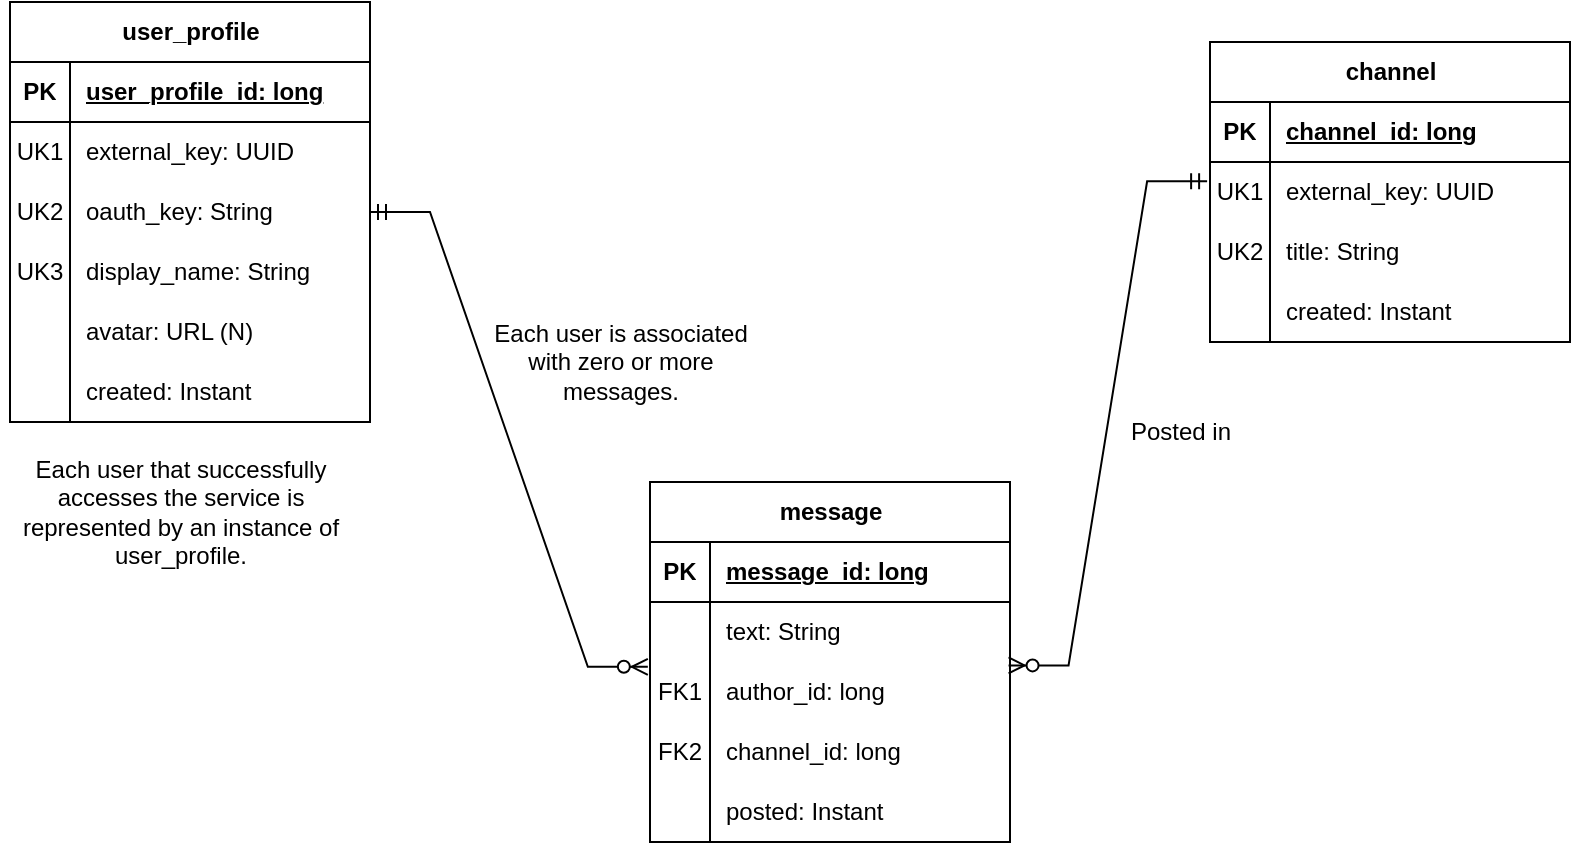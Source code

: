 <mxfile version="26.1.1">
  <diagram name="Page-1" id="EiIgxgqD41q_U2hnTcyE">
    <mxGraphModel dx="989" dy="600" grid="1" gridSize="10" guides="1" tooltips="1" connect="1" arrows="1" fold="1" page="1" pageScale="1" pageWidth="850" pageHeight="1100" math="0" shadow="0">
      <root>
        <mxCell id="0" />
        <mxCell id="1" parent="0" />
        <mxCell id="buKvmPTtfpWWIUrjsuw1-1" value="user_profile" style="shape=table;startSize=30;container=1;collapsible=1;childLayout=tableLayout;fixedRows=1;rowLines=0;fontStyle=1;align=center;resizeLast=1;html=1;" vertex="1" parent="1">
          <mxGeometry x="40" y="160" width="180" height="210" as="geometry" />
        </mxCell>
        <mxCell id="buKvmPTtfpWWIUrjsuw1-2" value="" style="shape=tableRow;horizontal=0;startSize=0;swimlaneHead=0;swimlaneBody=0;fillColor=none;collapsible=0;dropTarget=0;points=[[0,0.5],[1,0.5]];portConstraint=eastwest;top=0;left=0;right=0;bottom=1;" vertex="1" parent="buKvmPTtfpWWIUrjsuw1-1">
          <mxGeometry y="30" width="180" height="30" as="geometry" />
        </mxCell>
        <mxCell id="buKvmPTtfpWWIUrjsuw1-3" value="PK" style="shape=partialRectangle;connectable=0;fillColor=none;top=0;left=0;bottom=0;right=0;fontStyle=1;overflow=hidden;whiteSpace=wrap;html=1;" vertex="1" parent="buKvmPTtfpWWIUrjsuw1-2">
          <mxGeometry width="30" height="30" as="geometry">
            <mxRectangle width="30" height="30" as="alternateBounds" />
          </mxGeometry>
        </mxCell>
        <mxCell id="buKvmPTtfpWWIUrjsuw1-4" value="user_profile_id: long" style="shape=partialRectangle;connectable=0;fillColor=none;top=0;left=0;bottom=0;right=0;align=left;spacingLeft=6;fontStyle=5;overflow=hidden;whiteSpace=wrap;html=1;" vertex="1" parent="buKvmPTtfpWWIUrjsuw1-2">
          <mxGeometry x="30" width="150" height="30" as="geometry">
            <mxRectangle width="150" height="30" as="alternateBounds" />
          </mxGeometry>
        </mxCell>
        <mxCell id="buKvmPTtfpWWIUrjsuw1-5" value="" style="shape=tableRow;horizontal=0;startSize=0;swimlaneHead=0;swimlaneBody=0;fillColor=none;collapsible=0;dropTarget=0;points=[[0,0.5],[1,0.5]];portConstraint=eastwest;top=0;left=0;right=0;bottom=0;" vertex="1" parent="buKvmPTtfpWWIUrjsuw1-1">
          <mxGeometry y="60" width="180" height="30" as="geometry" />
        </mxCell>
        <mxCell id="buKvmPTtfpWWIUrjsuw1-6" value="UK1" style="shape=partialRectangle;connectable=0;fillColor=none;top=0;left=0;bottom=0;right=0;editable=1;overflow=hidden;whiteSpace=wrap;html=1;" vertex="1" parent="buKvmPTtfpWWIUrjsuw1-5">
          <mxGeometry width="30" height="30" as="geometry">
            <mxRectangle width="30" height="30" as="alternateBounds" />
          </mxGeometry>
        </mxCell>
        <mxCell id="buKvmPTtfpWWIUrjsuw1-7" value="external_key: UUID" style="shape=partialRectangle;connectable=0;fillColor=none;top=0;left=0;bottom=0;right=0;align=left;spacingLeft=6;overflow=hidden;whiteSpace=wrap;html=1;" vertex="1" parent="buKvmPTtfpWWIUrjsuw1-5">
          <mxGeometry x="30" width="150" height="30" as="geometry">
            <mxRectangle width="150" height="30" as="alternateBounds" />
          </mxGeometry>
        </mxCell>
        <mxCell id="buKvmPTtfpWWIUrjsuw1-8" value="" style="shape=tableRow;horizontal=0;startSize=0;swimlaneHead=0;swimlaneBody=0;fillColor=none;collapsible=0;dropTarget=0;points=[[0,0.5],[1,0.5]];portConstraint=eastwest;top=0;left=0;right=0;bottom=0;" vertex="1" parent="buKvmPTtfpWWIUrjsuw1-1">
          <mxGeometry y="90" width="180" height="30" as="geometry" />
        </mxCell>
        <mxCell id="buKvmPTtfpWWIUrjsuw1-9" value="UK2" style="shape=partialRectangle;connectable=0;fillColor=none;top=0;left=0;bottom=0;right=0;editable=1;overflow=hidden;whiteSpace=wrap;html=1;" vertex="1" parent="buKvmPTtfpWWIUrjsuw1-8">
          <mxGeometry width="30" height="30" as="geometry">
            <mxRectangle width="30" height="30" as="alternateBounds" />
          </mxGeometry>
        </mxCell>
        <mxCell id="buKvmPTtfpWWIUrjsuw1-10" value="oauth_key: String" style="shape=partialRectangle;connectable=0;fillColor=none;top=0;left=0;bottom=0;right=0;align=left;spacingLeft=6;overflow=hidden;whiteSpace=wrap;html=1;" vertex="1" parent="buKvmPTtfpWWIUrjsuw1-8">
          <mxGeometry x="30" width="150" height="30" as="geometry">
            <mxRectangle width="150" height="30" as="alternateBounds" />
          </mxGeometry>
        </mxCell>
        <mxCell id="buKvmPTtfpWWIUrjsuw1-11" value="" style="shape=tableRow;horizontal=0;startSize=0;swimlaneHead=0;swimlaneBody=0;fillColor=none;collapsible=0;dropTarget=0;points=[[0,0.5],[1,0.5]];portConstraint=eastwest;top=0;left=0;right=0;bottom=0;" vertex="1" parent="buKvmPTtfpWWIUrjsuw1-1">
          <mxGeometry y="120" width="180" height="30" as="geometry" />
        </mxCell>
        <mxCell id="buKvmPTtfpWWIUrjsuw1-12" value="UK3" style="shape=partialRectangle;connectable=0;fillColor=none;top=0;left=0;bottom=0;right=0;editable=1;overflow=hidden;whiteSpace=wrap;html=1;" vertex="1" parent="buKvmPTtfpWWIUrjsuw1-11">
          <mxGeometry width="30" height="30" as="geometry">
            <mxRectangle width="30" height="30" as="alternateBounds" />
          </mxGeometry>
        </mxCell>
        <mxCell id="buKvmPTtfpWWIUrjsuw1-13" value="display_name: String" style="shape=partialRectangle;connectable=0;fillColor=none;top=0;left=0;bottom=0;right=0;align=left;spacingLeft=6;overflow=hidden;whiteSpace=wrap;html=1;" vertex="1" parent="buKvmPTtfpWWIUrjsuw1-11">
          <mxGeometry x="30" width="150" height="30" as="geometry">
            <mxRectangle width="150" height="30" as="alternateBounds" />
          </mxGeometry>
        </mxCell>
        <mxCell id="buKvmPTtfpWWIUrjsuw1-14" value="" style="shape=tableRow;horizontal=0;startSize=0;swimlaneHead=0;swimlaneBody=0;fillColor=none;collapsible=0;dropTarget=0;points=[[0,0.5],[1,0.5]];portConstraint=eastwest;top=0;left=0;right=0;bottom=0;" vertex="1" parent="buKvmPTtfpWWIUrjsuw1-1">
          <mxGeometry y="150" width="180" height="30" as="geometry" />
        </mxCell>
        <mxCell id="buKvmPTtfpWWIUrjsuw1-15" value="" style="shape=partialRectangle;connectable=0;fillColor=none;top=0;left=0;bottom=0;right=0;editable=1;overflow=hidden;whiteSpace=wrap;html=1;" vertex="1" parent="buKvmPTtfpWWIUrjsuw1-14">
          <mxGeometry width="30" height="30" as="geometry">
            <mxRectangle width="30" height="30" as="alternateBounds" />
          </mxGeometry>
        </mxCell>
        <mxCell id="buKvmPTtfpWWIUrjsuw1-16" value="avatar: URL (N)" style="shape=partialRectangle;connectable=0;fillColor=none;top=0;left=0;bottom=0;right=0;align=left;spacingLeft=6;overflow=hidden;whiteSpace=wrap;html=1;" vertex="1" parent="buKvmPTtfpWWIUrjsuw1-14">
          <mxGeometry x="30" width="150" height="30" as="geometry">
            <mxRectangle width="150" height="30" as="alternateBounds" />
          </mxGeometry>
        </mxCell>
        <mxCell id="buKvmPTtfpWWIUrjsuw1-17" value="" style="shape=tableRow;horizontal=0;startSize=0;swimlaneHead=0;swimlaneBody=0;fillColor=none;collapsible=0;dropTarget=0;points=[[0,0.5],[1,0.5]];portConstraint=eastwest;top=0;left=0;right=0;bottom=0;" vertex="1" parent="buKvmPTtfpWWIUrjsuw1-1">
          <mxGeometry y="180" width="180" height="30" as="geometry" />
        </mxCell>
        <mxCell id="buKvmPTtfpWWIUrjsuw1-18" value="" style="shape=partialRectangle;connectable=0;fillColor=none;top=0;left=0;bottom=0;right=0;editable=1;overflow=hidden;whiteSpace=wrap;html=1;" vertex="1" parent="buKvmPTtfpWWIUrjsuw1-17">
          <mxGeometry width="30" height="30" as="geometry">
            <mxRectangle width="30" height="30" as="alternateBounds" />
          </mxGeometry>
        </mxCell>
        <mxCell id="buKvmPTtfpWWIUrjsuw1-19" value="created: Instant" style="shape=partialRectangle;connectable=0;fillColor=none;top=0;left=0;bottom=0;right=0;align=left;spacingLeft=6;overflow=hidden;whiteSpace=wrap;html=1;" vertex="1" parent="buKvmPTtfpWWIUrjsuw1-17">
          <mxGeometry x="30" width="150" height="30" as="geometry">
            <mxRectangle width="150" height="30" as="alternateBounds" />
          </mxGeometry>
        </mxCell>
        <mxCell id="buKvmPTtfpWWIUrjsuw1-20" value="channel" style="shape=table;startSize=30;container=1;collapsible=1;childLayout=tableLayout;fixedRows=1;rowLines=0;fontStyle=1;align=center;resizeLast=1;html=1;" vertex="1" parent="1">
          <mxGeometry x="640" y="180" width="180" height="150" as="geometry" />
        </mxCell>
        <mxCell id="buKvmPTtfpWWIUrjsuw1-21" value="" style="shape=tableRow;horizontal=0;startSize=0;swimlaneHead=0;swimlaneBody=0;fillColor=none;collapsible=0;dropTarget=0;points=[[0,0.5],[1,0.5]];portConstraint=eastwest;top=0;left=0;right=0;bottom=1;" vertex="1" parent="buKvmPTtfpWWIUrjsuw1-20">
          <mxGeometry y="30" width="180" height="30" as="geometry" />
        </mxCell>
        <mxCell id="buKvmPTtfpWWIUrjsuw1-22" value="PK" style="shape=partialRectangle;connectable=0;fillColor=none;top=0;left=0;bottom=0;right=0;fontStyle=1;overflow=hidden;whiteSpace=wrap;html=1;" vertex="1" parent="buKvmPTtfpWWIUrjsuw1-21">
          <mxGeometry width="30" height="30" as="geometry">
            <mxRectangle width="30" height="30" as="alternateBounds" />
          </mxGeometry>
        </mxCell>
        <mxCell id="buKvmPTtfpWWIUrjsuw1-23" value="channel_id: long" style="shape=partialRectangle;connectable=0;fillColor=none;top=0;left=0;bottom=0;right=0;align=left;spacingLeft=6;fontStyle=5;overflow=hidden;whiteSpace=wrap;html=1;" vertex="1" parent="buKvmPTtfpWWIUrjsuw1-21">
          <mxGeometry x="30" width="150" height="30" as="geometry">
            <mxRectangle width="150" height="30" as="alternateBounds" />
          </mxGeometry>
        </mxCell>
        <mxCell id="buKvmPTtfpWWIUrjsuw1-24" value="" style="shape=tableRow;horizontal=0;startSize=0;swimlaneHead=0;swimlaneBody=0;fillColor=none;collapsible=0;dropTarget=0;points=[[0,0.5],[1,0.5]];portConstraint=eastwest;top=0;left=0;right=0;bottom=0;" vertex="1" parent="buKvmPTtfpWWIUrjsuw1-20">
          <mxGeometry y="60" width="180" height="30" as="geometry" />
        </mxCell>
        <mxCell id="buKvmPTtfpWWIUrjsuw1-25" value="UK1" style="shape=partialRectangle;connectable=0;fillColor=none;top=0;left=0;bottom=0;right=0;editable=1;overflow=hidden;whiteSpace=wrap;html=1;" vertex="1" parent="buKvmPTtfpWWIUrjsuw1-24">
          <mxGeometry width="30" height="30" as="geometry">
            <mxRectangle width="30" height="30" as="alternateBounds" />
          </mxGeometry>
        </mxCell>
        <mxCell id="buKvmPTtfpWWIUrjsuw1-26" value="external_key: UUID" style="shape=partialRectangle;connectable=0;fillColor=none;top=0;left=0;bottom=0;right=0;align=left;spacingLeft=6;overflow=hidden;whiteSpace=wrap;html=1;" vertex="1" parent="buKvmPTtfpWWIUrjsuw1-24">
          <mxGeometry x="30" width="150" height="30" as="geometry">
            <mxRectangle width="150" height="30" as="alternateBounds" />
          </mxGeometry>
        </mxCell>
        <mxCell id="buKvmPTtfpWWIUrjsuw1-27" value="" style="shape=tableRow;horizontal=0;startSize=0;swimlaneHead=0;swimlaneBody=0;fillColor=none;collapsible=0;dropTarget=0;points=[[0,0.5],[1,0.5]];portConstraint=eastwest;top=0;left=0;right=0;bottom=0;" vertex="1" parent="buKvmPTtfpWWIUrjsuw1-20">
          <mxGeometry y="90" width="180" height="30" as="geometry" />
        </mxCell>
        <mxCell id="buKvmPTtfpWWIUrjsuw1-28" value="UK2" style="shape=partialRectangle;connectable=0;fillColor=none;top=0;left=0;bottom=0;right=0;editable=1;overflow=hidden;whiteSpace=wrap;html=1;" vertex="1" parent="buKvmPTtfpWWIUrjsuw1-27">
          <mxGeometry width="30" height="30" as="geometry">
            <mxRectangle width="30" height="30" as="alternateBounds" />
          </mxGeometry>
        </mxCell>
        <mxCell id="buKvmPTtfpWWIUrjsuw1-29" value="title: String" style="shape=partialRectangle;connectable=0;fillColor=none;top=0;left=0;bottom=0;right=0;align=left;spacingLeft=6;overflow=hidden;whiteSpace=wrap;html=1;" vertex="1" parent="buKvmPTtfpWWIUrjsuw1-27">
          <mxGeometry x="30" width="150" height="30" as="geometry">
            <mxRectangle width="150" height="30" as="alternateBounds" />
          </mxGeometry>
        </mxCell>
        <mxCell id="buKvmPTtfpWWIUrjsuw1-30" value="" style="shape=tableRow;horizontal=0;startSize=0;swimlaneHead=0;swimlaneBody=0;fillColor=none;collapsible=0;dropTarget=0;points=[[0,0.5],[1,0.5]];portConstraint=eastwest;top=0;left=0;right=0;bottom=0;" vertex="1" parent="buKvmPTtfpWWIUrjsuw1-20">
          <mxGeometry y="120" width="180" height="30" as="geometry" />
        </mxCell>
        <mxCell id="buKvmPTtfpWWIUrjsuw1-31" value="" style="shape=partialRectangle;connectable=0;fillColor=none;top=0;left=0;bottom=0;right=0;editable=1;overflow=hidden;whiteSpace=wrap;html=1;" vertex="1" parent="buKvmPTtfpWWIUrjsuw1-30">
          <mxGeometry width="30" height="30" as="geometry">
            <mxRectangle width="30" height="30" as="alternateBounds" />
          </mxGeometry>
        </mxCell>
        <mxCell id="buKvmPTtfpWWIUrjsuw1-32" value="created: Instant" style="shape=partialRectangle;connectable=0;fillColor=none;top=0;left=0;bottom=0;right=0;align=left;spacingLeft=6;overflow=hidden;whiteSpace=wrap;html=1;" vertex="1" parent="buKvmPTtfpWWIUrjsuw1-30">
          <mxGeometry x="30" width="150" height="30" as="geometry">
            <mxRectangle width="150" height="30" as="alternateBounds" />
          </mxGeometry>
        </mxCell>
        <mxCell id="buKvmPTtfpWWIUrjsuw1-33" value="message" style="shape=table;startSize=30;container=1;collapsible=1;childLayout=tableLayout;fixedRows=1;rowLines=0;fontStyle=1;align=center;resizeLast=1;html=1;" vertex="1" parent="1">
          <mxGeometry x="360" y="400" width="180" height="180" as="geometry" />
        </mxCell>
        <mxCell id="buKvmPTtfpWWIUrjsuw1-34" value="" style="shape=tableRow;horizontal=0;startSize=0;swimlaneHead=0;swimlaneBody=0;fillColor=none;collapsible=0;dropTarget=0;points=[[0,0.5],[1,0.5]];portConstraint=eastwest;top=0;left=0;right=0;bottom=1;" vertex="1" parent="buKvmPTtfpWWIUrjsuw1-33">
          <mxGeometry y="30" width="180" height="30" as="geometry" />
        </mxCell>
        <mxCell id="buKvmPTtfpWWIUrjsuw1-35" value="PK" style="shape=partialRectangle;connectable=0;fillColor=none;top=0;left=0;bottom=0;right=0;fontStyle=1;overflow=hidden;whiteSpace=wrap;html=1;" vertex="1" parent="buKvmPTtfpWWIUrjsuw1-34">
          <mxGeometry width="30" height="30" as="geometry">
            <mxRectangle width="30" height="30" as="alternateBounds" />
          </mxGeometry>
        </mxCell>
        <mxCell id="buKvmPTtfpWWIUrjsuw1-36" value="message_id: long" style="shape=partialRectangle;connectable=0;fillColor=none;top=0;left=0;bottom=0;right=0;align=left;spacingLeft=6;fontStyle=5;overflow=hidden;whiteSpace=wrap;html=1;" vertex="1" parent="buKvmPTtfpWWIUrjsuw1-34">
          <mxGeometry x="30" width="150" height="30" as="geometry">
            <mxRectangle width="150" height="30" as="alternateBounds" />
          </mxGeometry>
        </mxCell>
        <mxCell id="buKvmPTtfpWWIUrjsuw1-37" value="" style="shape=tableRow;horizontal=0;startSize=0;swimlaneHead=0;swimlaneBody=0;fillColor=none;collapsible=0;dropTarget=0;points=[[0,0.5],[1,0.5]];portConstraint=eastwest;top=0;left=0;right=0;bottom=0;" vertex="1" parent="buKvmPTtfpWWIUrjsuw1-33">
          <mxGeometry y="60" width="180" height="30" as="geometry" />
        </mxCell>
        <mxCell id="buKvmPTtfpWWIUrjsuw1-38" value="" style="shape=partialRectangle;connectable=0;fillColor=none;top=0;left=0;bottom=0;right=0;editable=1;overflow=hidden;whiteSpace=wrap;html=1;" vertex="1" parent="buKvmPTtfpWWIUrjsuw1-37">
          <mxGeometry width="30" height="30" as="geometry">
            <mxRectangle width="30" height="30" as="alternateBounds" />
          </mxGeometry>
        </mxCell>
        <mxCell id="buKvmPTtfpWWIUrjsuw1-39" value="text: String" style="shape=partialRectangle;connectable=0;fillColor=none;top=0;left=0;bottom=0;right=0;align=left;spacingLeft=6;overflow=hidden;whiteSpace=wrap;html=1;" vertex="1" parent="buKvmPTtfpWWIUrjsuw1-37">
          <mxGeometry x="30" width="150" height="30" as="geometry">
            <mxRectangle width="150" height="30" as="alternateBounds" />
          </mxGeometry>
        </mxCell>
        <mxCell id="buKvmPTtfpWWIUrjsuw1-40" value="" style="shape=tableRow;horizontal=0;startSize=0;swimlaneHead=0;swimlaneBody=0;fillColor=none;collapsible=0;dropTarget=0;points=[[0,0.5],[1,0.5]];portConstraint=eastwest;top=0;left=0;right=0;bottom=0;" vertex="1" parent="buKvmPTtfpWWIUrjsuw1-33">
          <mxGeometry y="90" width="180" height="30" as="geometry" />
        </mxCell>
        <mxCell id="buKvmPTtfpWWIUrjsuw1-41" value="FK1" style="shape=partialRectangle;connectable=0;fillColor=none;top=0;left=0;bottom=0;right=0;editable=1;overflow=hidden;whiteSpace=wrap;html=1;" vertex="1" parent="buKvmPTtfpWWIUrjsuw1-40">
          <mxGeometry width="30" height="30" as="geometry">
            <mxRectangle width="30" height="30" as="alternateBounds" />
          </mxGeometry>
        </mxCell>
        <mxCell id="buKvmPTtfpWWIUrjsuw1-42" value="author_id: long" style="shape=partialRectangle;connectable=0;fillColor=none;top=0;left=0;bottom=0;right=0;align=left;spacingLeft=6;overflow=hidden;whiteSpace=wrap;html=1;" vertex="1" parent="buKvmPTtfpWWIUrjsuw1-40">
          <mxGeometry x="30" width="150" height="30" as="geometry">
            <mxRectangle width="150" height="30" as="alternateBounds" />
          </mxGeometry>
        </mxCell>
        <mxCell id="buKvmPTtfpWWIUrjsuw1-43" value="" style="shape=tableRow;horizontal=0;startSize=0;swimlaneHead=0;swimlaneBody=0;fillColor=none;collapsible=0;dropTarget=0;points=[[0,0.5],[1,0.5]];portConstraint=eastwest;top=0;left=0;right=0;bottom=0;" vertex="1" parent="buKvmPTtfpWWIUrjsuw1-33">
          <mxGeometry y="120" width="180" height="30" as="geometry" />
        </mxCell>
        <mxCell id="buKvmPTtfpWWIUrjsuw1-44" value="FK2" style="shape=partialRectangle;connectable=0;fillColor=none;top=0;left=0;bottom=0;right=0;editable=1;overflow=hidden;whiteSpace=wrap;html=1;" vertex="1" parent="buKvmPTtfpWWIUrjsuw1-43">
          <mxGeometry width="30" height="30" as="geometry">
            <mxRectangle width="30" height="30" as="alternateBounds" />
          </mxGeometry>
        </mxCell>
        <mxCell id="buKvmPTtfpWWIUrjsuw1-45" value="channel_id: long" style="shape=partialRectangle;connectable=0;fillColor=none;top=0;left=0;bottom=0;right=0;align=left;spacingLeft=6;overflow=hidden;whiteSpace=wrap;html=1;" vertex="1" parent="buKvmPTtfpWWIUrjsuw1-43">
          <mxGeometry x="30" width="150" height="30" as="geometry">
            <mxRectangle width="150" height="30" as="alternateBounds" />
          </mxGeometry>
        </mxCell>
        <mxCell id="buKvmPTtfpWWIUrjsuw1-46" value="" style="shape=tableRow;horizontal=0;startSize=0;swimlaneHead=0;swimlaneBody=0;fillColor=none;collapsible=0;dropTarget=0;points=[[0,0.5],[1,0.5]];portConstraint=eastwest;top=0;left=0;right=0;bottom=0;" vertex="1" parent="buKvmPTtfpWWIUrjsuw1-33">
          <mxGeometry y="150" width="180" height="30" as="geometry" />
        </mxCell>
        <mxCell id="buKvmPTtfpWWIUrjsuw1-47" value="" style="shape=partialRectangle;connectable=0;fillColor=none;top=0;left=0;bottom=0;right=0;editable=1;overflow=hidden;whiteSpace=wrap;html=1;" vertex="1" parent="buKvmPTtfpWWIUrjsuw1-46">
          <mxGeometry width="30" height="30" as="geometry">
            <mxRectangle width="30" height="30" as="alternateBounds" />
          </mxGeometry>
        </mxCell>
        <mxCell id="buKvmPTtfpWWIUrjsuw1-48" value="posted: Instant" style="shape=partialRectangle;connectable=0;fillColor=none;top=0;left=0;bottom=0;right=0;align=left;spacingLeft=6;overflow=hidden;whiteSpace=wrap;html=1;" vertex="1" parent="buKvmPTtfpWWIUrjsuw1-46">
          <mxGeometry x="30" width="150" height="30" as="geometry">
            <mxRectangle width="150" height="30" as="alternateBounds" />
          </mxGeometry>
        </mxCell>
        <mxCell id="buKvmPTtfpWWIUrjsuw1-52" value="" style="edgeStyle=entityRelationEdgeStyle;fontSize=12;html=1;endArrow=ERzeroToMany;startArrow=ERmandOne;rounded=0;exitX=1;exitY=0.5;exitDx=0;exitDy=0;entryX=-0.006;entryY=0.08;entryDx=0;entryDy=0;entryPerimeter=0;" edge="1" parent="1" source="buKvmPTtfpWWIUrjsuw1-8" target="buKvmPTtfpWWIUrjsuw1-40">
          <mxGeometry width="100" height="100" relative="1" as="geometry">
            <mxPoint x="370" y="620" as="sourcePoint" />
            <mxPoint x="470" y="520" as="targetPoint" />
          </mxGeometry>
        </mxCell>
        <mxCell id="buKvmPTtfpWWIUrjsuw1-53" value="" style="edgeStyle=entityRelationEdgeStyle;fontSize=12;html=1;endArrow=ERzeroToMany;startArrow=ERmandOne;rounded=0;exitX=-0.008;exitY=0.322;exitDx=0;exitDy=0;exitPerimeter=0;entryX=0.996;entryY=0.057;entryDx=0;entryDy=0;entryPerimeter=0;" edge="1" parent="1" source="buKvmPTtfpWWIUrjsuw1-24" target="buKvmPTtfpWWIUrjsuw1-40">
          <mxGeometry width="100" height="100" relative="1" as="geometry">
            <mxPoint x="310" y="520" as="sourcePoint" />
            <mxPoint x="410" y="420" as="targetPoint" />
            <Array as="points">
              <mxPoint x="570" y="520" />
            </Array>
          </mxGeometry>
        </mxCell>
        <mxCell id="buKvmPTtfpWWIUrjsuw1-55" value="Each user that successfully&lt;div&gt;accesses the service is&lt;/div&gt;&lt;div&gt;represented by an instance of&lt;/div&gt;&lt;div&gt;user_profile.&lt;/div&gt;" style="text;html=1;align=center;verticalAlign=middle;resizable=0;points=[];autosize=1;strokeColor=none;fillColor=none;" vertex="1" parent="1">
          <mxGeometry x="35" y="380" width="180" height="70" as="geometry" />
        </mxCell>
        <mxCell id="buKvmPTtfpWWIUrjsuw1-56" value="Each user is associated&lt;div&gt;with zero or more&lt;/div&gt;&lt;div&gt;messages.&lt;/div&gt;" style="text;html=1;align=center;verticalAlign=middle;resizable=0;points=[];autosize=1;strokeColor=none;fillColor=none;" vertex="1" parent="1">
          <mxGeometry x="270" y="310" width="150" height="60" as="geometry" />
        </mxCell>
        <mxCell id="buKvmPTtfpWWIUrjsuw1-59" value="Posted in" style="text;html=1;align=center;verticalAlign=middle;resizable=0;points=[];autosize=1;strokeColor=none;fillColor=none;" vertex="1" parent="1">
          <mxGeometry x="590" y="360" width="70" height="30" as="geometry" />
        </mxCell>
      </root>
    </mxGraphModel>
  </diagram>
</mxfile>
